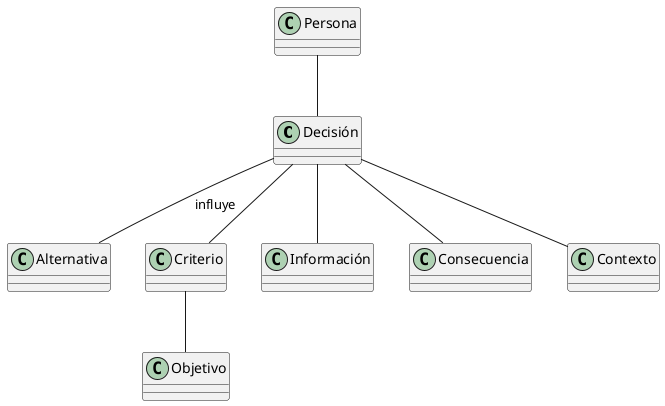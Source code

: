 @startuml

class Decisión
class Alternativa
class Criterio
class Información
class Persona
class Consecuencia
class Objetivo
class Contexto

Decisión -- Alternativa : "influye"
Decisión -- Criterio
Decisión -- Información
Decisión -- Consecuencia
Persona -- Decisión
Criterio -- Objetivo
Decisión -- Contexto
@enduml
